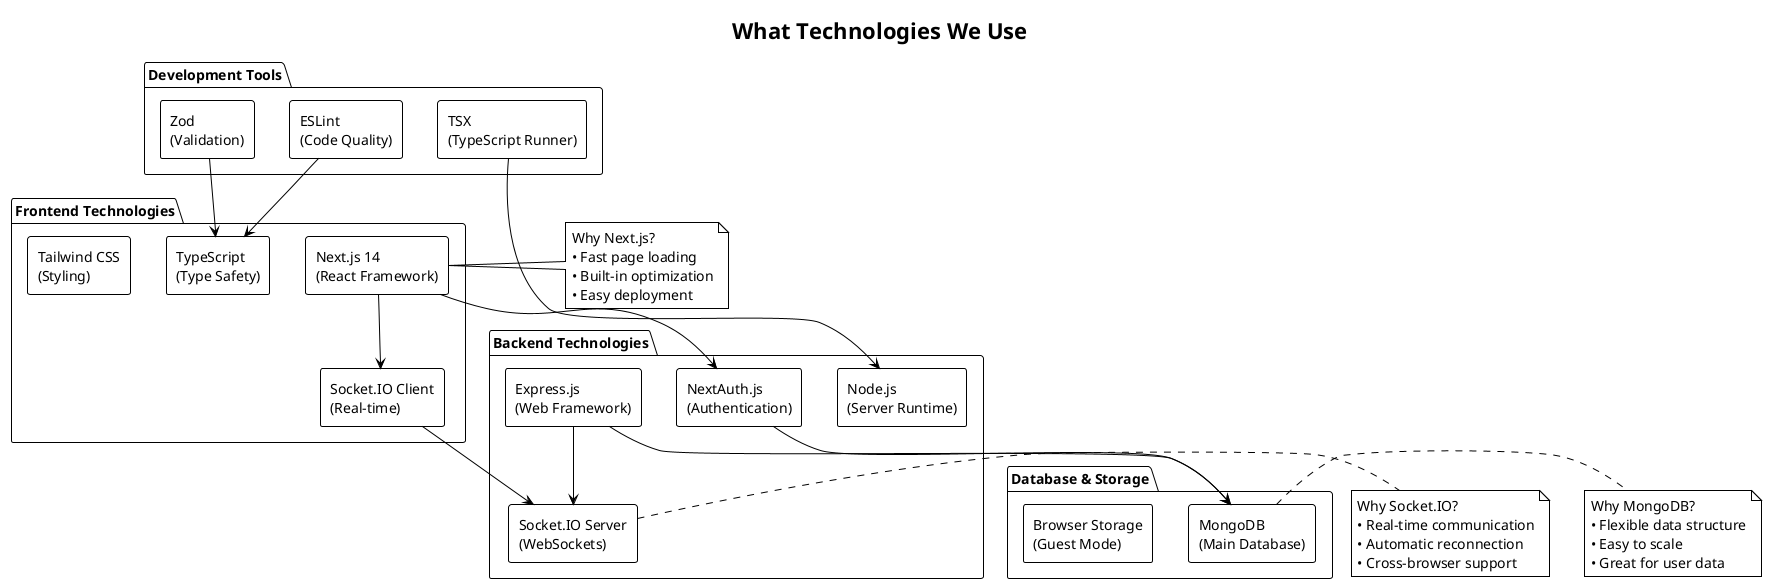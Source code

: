 @startuml Technology Stack

title What Technologies We Use

!theme plain
skinparam backgroundColor white
skinparam defaultFontSize 14

package "Frontend Technologies" {
  rectangle "Next.js 14\n(React Framework)" as NextJS
  rectangle "TypeScript\n(Type Safety)" as TS
  rectangle "Tailwind CSS\n(Styling)" as Tailwind
  rectangle "Socket.IO Client\n(Real-time)" as SocketClient
}

package "Backend Technologies" {
  rectangle "Node.js\n(Server Runtime)" as NodeJS
  rectangle "Express.js\n(Web Framework)" as Express
  rectangle "Socket.IO Server\n(WebSockets)" as SocketServer
  rectangle "NextAuth.js\n(Authentication)" as NextAuth
}

package "Database & Storage" {
  rectangle "MongoDB\n(Main Database)" as MongoDB
  rectangle "Browser Storage\n(Guest Mode)" as Browser
}

package "Development Tools" {
  rectangle "TSX\n(TypeScript Runner)" as TSX
  rectangle "ESLint\n(Code Quality)" as ESLint
  rectangle "Zod\n(Validation)" as Zod
}

' Simple connections
NextJS --> SocketClient
NextJS --> NextAuth
SocketClient --> SocketServer
Express --> SocketServer
Express --> MongoDB
NextAuth --> MongoDB
TSX --> NodeJS
ESLint --> TS
Zod --> TS

note right of NextJS
  Why Next.js?
  • Fast page loading
  • Built-in optimization
  • Easy deployment
end note

note right of SocketServer
  Why Socket.IO?
  • Real-time communication
  • Automatic reconnection
  • Cross-browser support
end note

note right of MongoDB
  Why MongoDB?
  • Flexible data structure
  • Easy to scale
  • Great for user data
end note

@enduml
